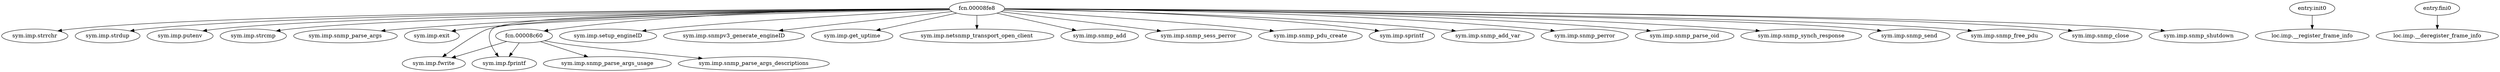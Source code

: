 digraph code {
  "0x00008fe8" [label="fcn.00008fe8"];
  "0x00008fe8" -> "0x00008a54";
  "0x00008a54" [label="sym.imp.strrchr"];
  "0x00008fe8" -> "0x00008b5c";
  "0x00008b5c" [label="sym.imp.strdup"];
  "0x00008fe8" -> "0x00008a48";
  "0x00008a48" [label="sym.imp.putenv"];
  "0x00008fe8" -> "0x00008b44";
  "0x00008b44" [label="sym.imp.strcmp"];
  "0x00008fe8" -> "0x00008a24";
  "0x00008a24" [label="sym.imp.snmp_parse_args"];
  "0x00008fe8" -> "0x00008b38";
  "0x00008b38" [label="sym.imp.exit"];
  "0x00008fe8" -> "0x00008c60";
  "0x00008c60" [label="fcn.00008c60"];
  "0x00008fe8" -> "0x00008b08";
  "0x00008b08" [label="sym.imp.setup_engineID"];
  "0x00008fe8" -> "0x00008b68";
  "0x00008b68" [label="sym.imp.snmpv3_generate_engineID"];
  "0x00008fe8" -> "0x00008b50";
  "0x00008b50" [label="sym.imp.get_uptime"];
  "0x00008fe8" -> "0x00008aa8";
  "0x00008aa8" [label="sym.imp.netsnmp_transport_open_client"];
  "0x00008fe8" -> "0x00008a84";
  "0x00008a84" [label="sym.imp.snmp_add"];
  "0x00008fe8" -> "0x00008b2c";
  "0x00008b2c" [label="sym.imp.snmp_sess_perror"];
  "0x00008fe8" -> "0x00008b20";
  "0x00008b20" [label="sym.imp.snmp_pdu_create"];
  "0x00008fe8" -> "0x00008a30";
  "0x00008a30" [label="sym.imp.fwrite"];
  "0x00008fe8" -> "0x00008b14";
  "0x00008b14" [label="sym.imp.sprintf"];
  "0x00008fe8" -> "0x00008a78";
  "0x00008a78" [label="sym.imp.snmp_add_var"];
  "0x00008fe8" -> "0x00008afc";
  "0x00008afc" [label="sym.imp.snmp_perror"];
  "0x00008fe8" -> "0x00008acc";
  "0x00008acc" [label="sym.imp.fprintf"];
  "0x00008fe8" -> "0x00008a90";
  "0x00008a90" [label="sym.imp.snmp_parse_oid"];
  "0x00008fe8" -> "0x00008b74";
  "0x00008b74" [label="sym.imp.snmp_synch_response"];
  "0x00008fe8" -> "0x00008a60";
  "0x00008a60" [label="sym.imp.snmp_send"];
  "0x00008fe8" -> "0x00008ab4";
  "0x00008ab4" [label="sym.imp.snmp_free_pdu"];
  "0x00008fe8" -> "0x00008ac0";
  "0x00008ac0" [label="sym.imp.snmp_close"];
  "0x00008fe8" -> "0x00008ad8";
  "0x00008ad8" [label="sym.imp.snmp_shutdown"];
  "0x00008c0c" [label="entry.init0"];
  "0x00008c0c" -> "0x00008a00";
  "0x00008a00" [label="loc.imp.__register_frame_info"];
  "0x00008bc8" [label="entry.fini0"];
  "0x00008bc8" -> "0x00008b80";
  "0x00008b80" [label="loc.imp.__deregister_frame_info"];
  "0x00008c60" [label="fcn.00008c60"];
  "0x00008c60" -> "0x00008acc";
  "0x00008acc" [label="sym.imp.fprintf"];
  "0x00008c60" -> "0x00008a9c";
  "0x00008a9c" [label="sym.imp.snmp_parse_args_usage"];
  "0x00008c60" -> "0x00008a30";
  "0x00008a30" [label="sym.imp.fwrite"];
  "0x00008c60" -> "0x00008a18";
  "0x00008a18" [label="sym.imp.snmp_parse_args_descriptions"];
}